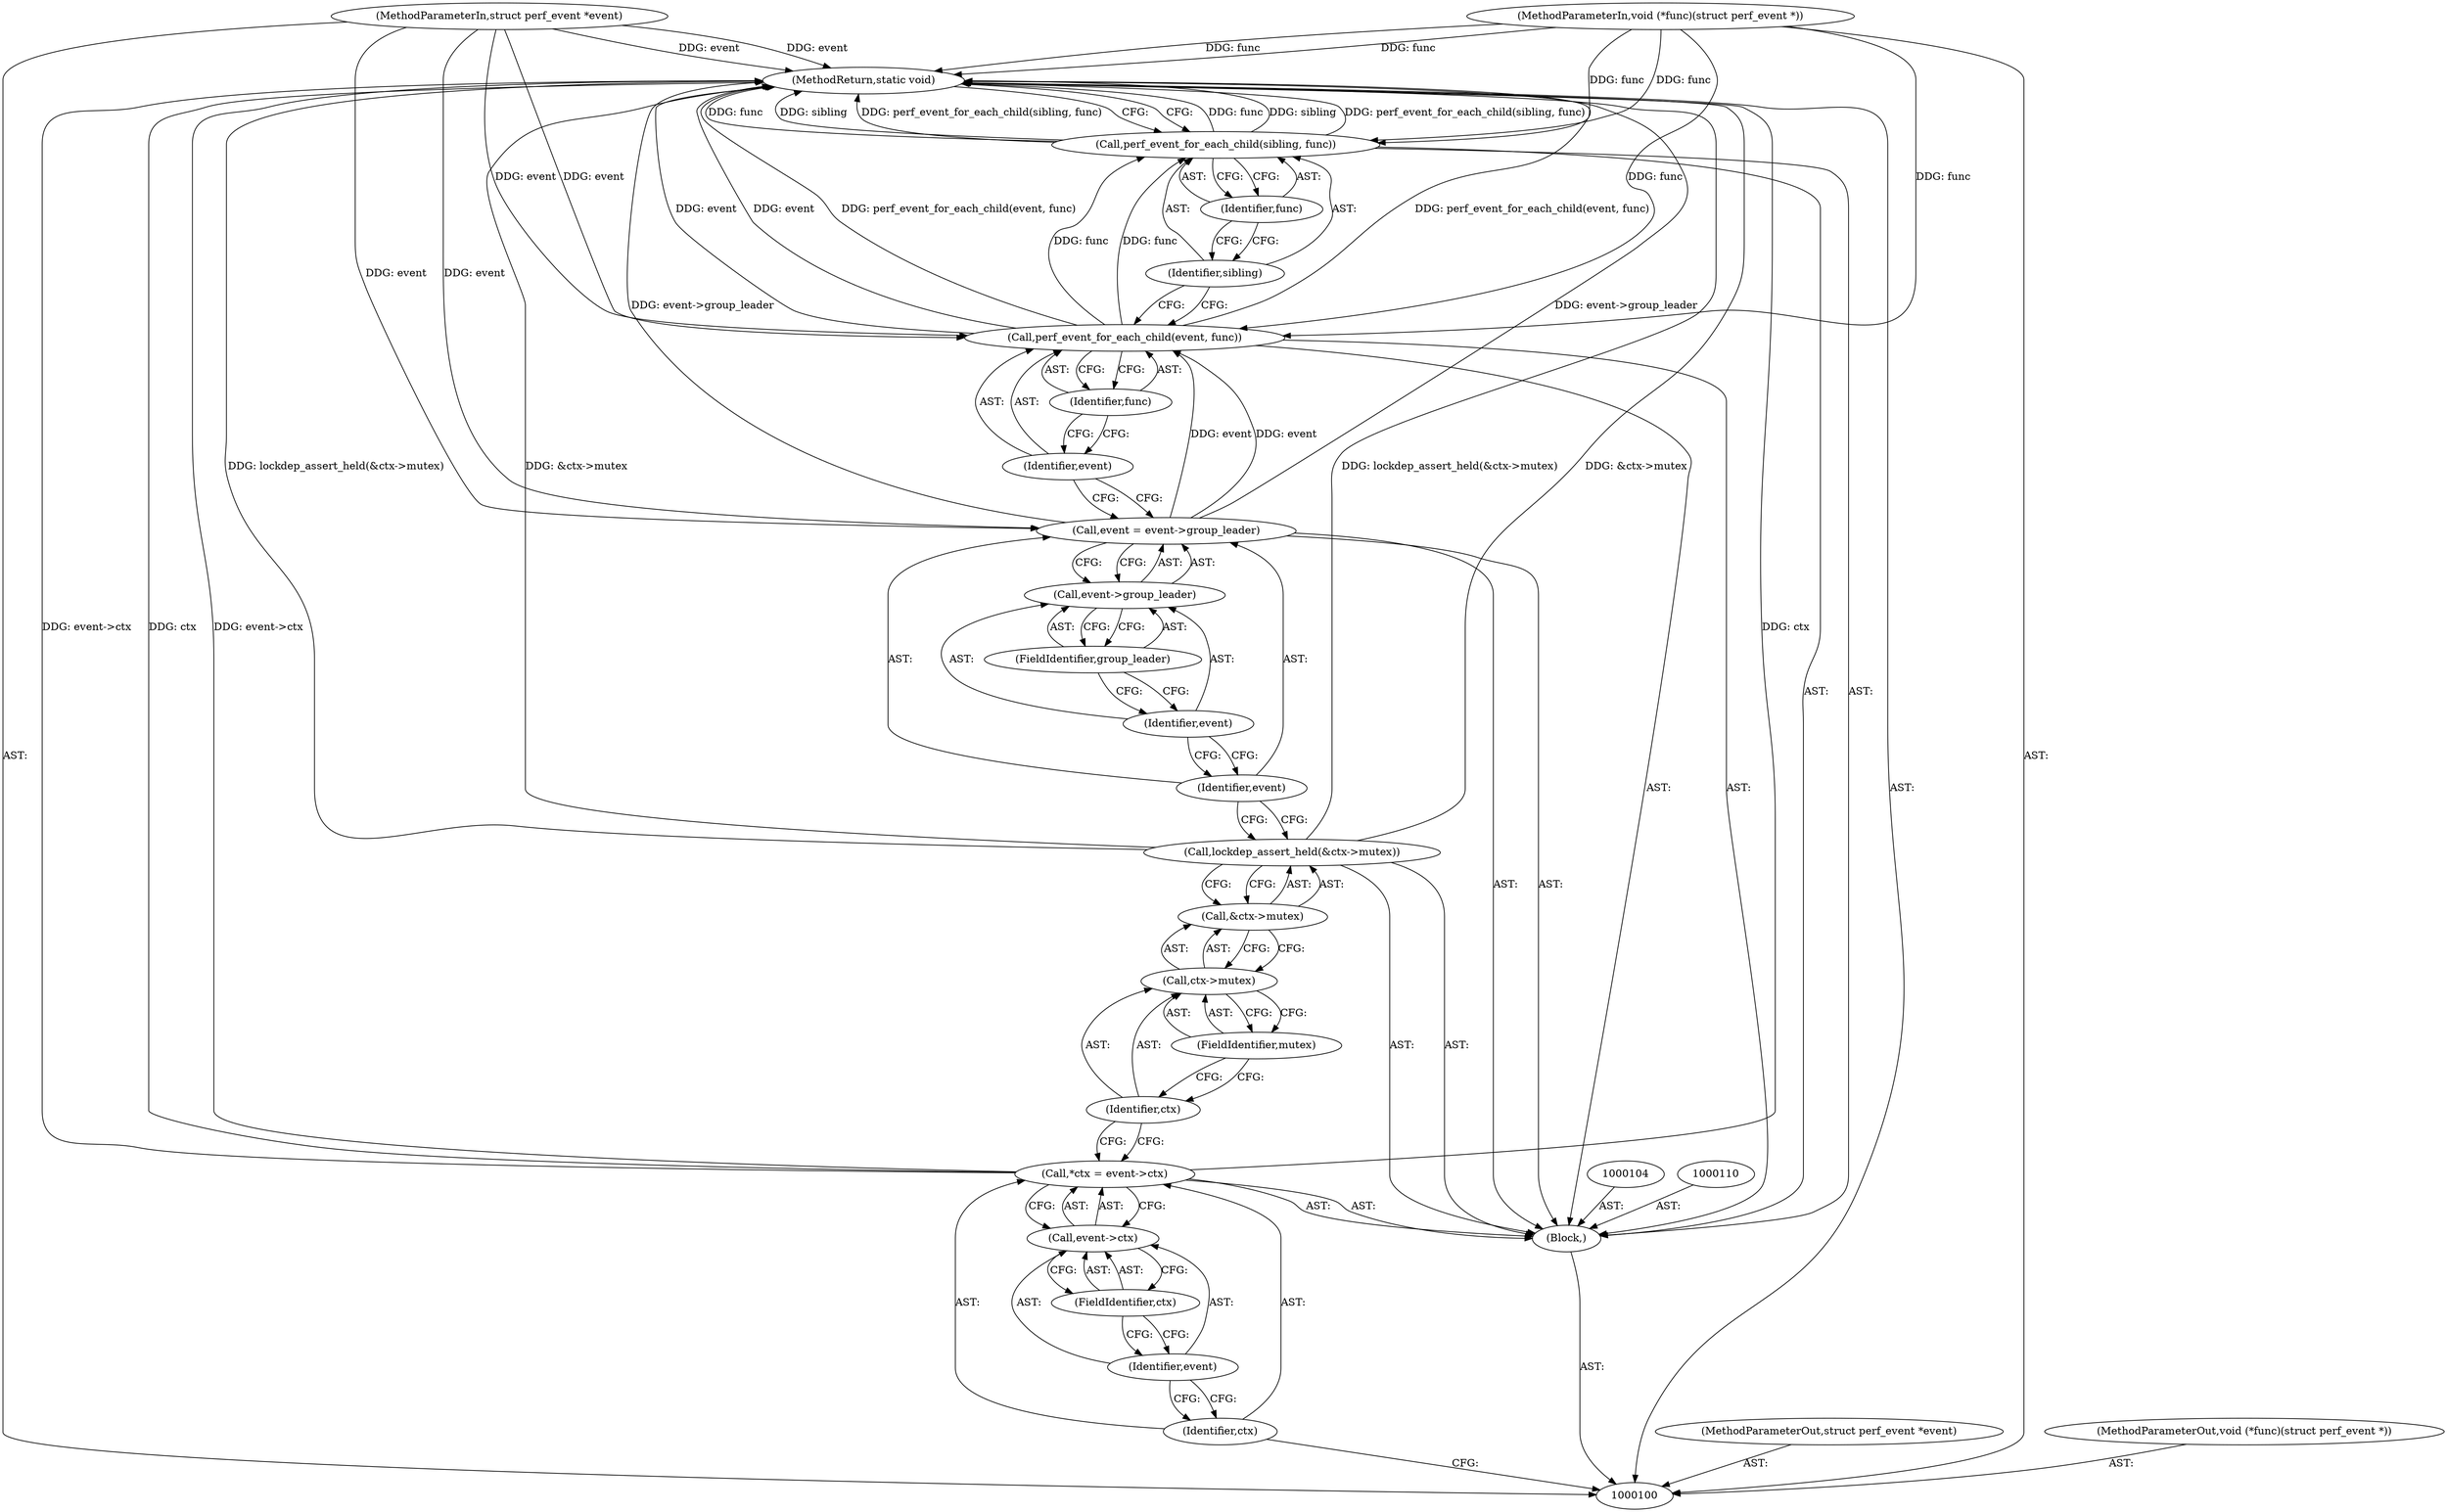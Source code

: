 digraph "0_linux_f63a8daa5812afef4f06c962351687e1ff9ccb2b_2" {
"1000127" [label="(MethodReturn,static void)"];
"1000101" [label="(MethodParameterIn,struct perf_event *event)"];
"1000157" [label="(MethodParameterOut,struct perf_event *event)"];
"1000121" [label="(Call,perf_event_for_each_child(event, func))"];
"1000122" [label="(Identifier,event)"];
"1000123" [label="(Identifier,func)"];
"1000125" [label="(Identifier,sibling)"];
"1000124" [label="(Call,perf_event_for_each_child(sibling, func))"];
"1000126" [label="(Identifier,func)"];
"1000102" [label="(MethodParameterIn,void (*func)(struct perf_event *))"];
"1000158" [label="(MethodParameterOut,void (*func)(struct perf_event *))"];
"1000103" [label="(Block,)"];
"1000105" [label="(Call,*ctx = event->ctx)"];
"1000106" [label="(Identifier,ctx)"];
"1000107" [label="(Call,event->ctx)"];
"1000108" [label="(Identifier,event)"];
"1000109" [label="(FieldIdentifier,ctx)"];
"1000111" [label="(Call,lockdep_assert_held(&ctx->mutex))"];
"1000112" [label="(Call,&ctx->mutex)"];
"1000113" [label="(Call,ctx->mutex)"];
"1000114" [label="(Identifier,ctx)"];
"1000115" [label="(FieldIdentifier,mutex)"];
"1000118" [label="(Call,event->group_leader)"];
"1000119" [label="(Identifier,event)"];
"1000120" [label="(FieldIdentifier,group_leader)"];
"1000116" [label="(Call,event = event->group_leader)"];
"1000117" [label="(Identifier,event)"];
"1000127" -> "1000100"  [label="AST: "];
"1000127" -> "1000124"  [label="CFG: "];
"1000124" -> "1000127"  [label="DDG: func"];
"1000124" -> "1000127"  [label="DDG: sibling"];
"1000124" -> "1000127"  [label="DDG: perf_event_for_each_child(sibling, func)"];
"1000105" -> "1000127"  [label="DDG: event->ctx"];
"1000105" -> "1000127"  [label="DDG: ctx"];
"1000121" -> "1000127"  [label="DDG: perf_event_for_each_child(event, func)"];
"1000121" -> "1000127"  [label="DDG: event"];
"1000116" -> "1000127"  [label="DDG: event->group_leader"];
"1000101" -> "1000127"  [label="DDG: event"];
"1000102" -> "1000127"  [label="DDG: func"];
"1000111" -> "1000127"  [label="DDG: &ctx->mutex"];
"1000111" -> "1000127"  [label="DDG: lockdep_assert_held(&ctx->mutex)"];
"1000101" -> "1000100"  [label="AST: "];
"1000101" -> "1000127"  [label="DDG: event"];
"1000101" -> "1000116"  [label="DDG: event"];
"1000101" -> "1000121"  [label="DDG: event"];
"1000157" -> "1000100"  [label="AST: "];
"1000121" -> "1000103"  [label="AST: "];
"1000121" -> "1000123"  [label="CFG: "];
"1000122" -> "1000121"  [label="AST: "];
"1000123" -> "1000121"  [label="AST: "];
"1000125" -> "1000121"  [label="CFG: "];
"1000121" -> "1000127"  [label="DDG: perf_event_for_each_child(event, func)"];
"1000121" -> "1000127"  [label="DDG: event"];
"1000116" -> "1000121"  [label="DDG: event"];
"1000101" -> "1000121"  [label="DDG: event"];
"1000102" -> "1000121"  [label="DDG: func"];
"1000121" -> "1000124"  [label="DDG: func"];
"1000122" -> "1000121"  [label="AST: "];
"1000122" -> "1000116"  [label="CFG: "];
"1000123" -> "1000122"  [label="CFG: "];
"1000123" -> "1000121"  [label="AST: "];
"1000123" -> "1000122"  [label="CFG: "];
"1000121" -> "1000123"  [label="CFG: "];
"1000125" -> "1000124"  [label="AST: "];
"1000125" -> "1000121"  [label="CFG: "];
"1000126" -> "1000125"  [label="CFG: "];
"1000124" -> "1000103"  [label="AST: "];
"1000124" -> "1000126"  [label="CFG: "];
"1000125" -> "1000124"  [label="AST: "];
"1000126" -> "1000124"  [label="AST: "];
"1000127" -> "1000124"  [label="CFG: "];
"1000124" -> "1000127"  [label="DDG: func"];
"1000124" -> "1000127"  [label="DDG: sibling"];
"1000124" -> "1000127"  [label="DDG: perf_event_for_each_child(sibling, func)"];
"1000121" -> "1000124"  [label="DDG: func"];
"1000102" -> "1000124"  [label="DDG: func"];
"1000126" -> "1000124"  [label="AST: "];
"1000126" -> "1000125"  [label="CFG: "];
"1000124" -> "1000126"  [label="CFG: "];
"1000102" -> "1000100"  [label="AST: "];
"1000102" -> "1000127"  [label="DDG: func"];
"1000102" -> "1000121"  [label="DDG: func"];
"1000102" -> "1000124"  [label="DDG: func"];
"1000158" -> "1000100"  [label="AST: "];
"1000103" -> "1000100"  [label="AST: "];
"1000104" -> "1000103"  [label="AST: "];
"1000105" -> "1000103"  [label="AST: "];
"1000110" -> "1000103"  [label="AST: "];
"1000111" -> "1000103"  [label="AST: "];
"1000116" -> "1000103"  [label="AST: "];
"1000121" -> "1000103"  [label="AST: "];
"1000124" -> "1000103"  [label="AST: "];
"1000105" -> "1000103"  [label="AST: "];
"1000105" -> "1000107"  [label="CFG: "];
"1000106" -> "1000105"  [label="AST: "];
"1000107" -> "1000105"  [label="AST: "];
"1000114" -> "1000105"  [label="CFG: "];
"1000105" -> "1000127"  [label="DDG: event->ctx"];
"1000105" -> "1000127"  [label="DDG: ctx"];
"1000106" -> "1000105"  [label="AST: "];
"1000106" -> "1000100"  [label="CFG: "];
"1000108" -> "1000106"  [label="CFG: "];
"1000107" -> "1000105"  [label="AST: "];
"1000107" -> "1000109"  [label="CFG: "];
"1000108" -> "1000107"  [label="AST: "];
"1000109" -> "1000107"  [label="AST: "];
"1000105" -> "1000107"  [label="CFG: "];
"1000108" -> "1000107"  [label="AST: "];
"1000108" -> "1000106"  [label="CFG: "];
"1000109" -> "1000108"  [label="CFG: "];
"1000109" -> "1000107"  [label="AST: "];
"1000109" -> "1000108"  [label="CFG: "];
"1000107" -> "1000109"  [label="CFG: "];
"1000111" -> "1000103"  [label="AST: "];
"1000111" -> "1000112"  [label="CFG: "];
"1000112" -> "1000111"  [label="AST: "];
"1000117" -> "1000111"  [label="CFG: "];
"1000111" -> "1000127"  [label="DDG: &ctx->mutex"];
"1000111" -> "1000127"  [label="DDG: lockdep_assert_held(&ctx->mutex)"];
"1000112" -> "1000111"  [label="AST: "];
"1000112" -> "1000113"  [label="CFG: "];
"1000113" -> "1000112"  [label="AST: "];
"1000111" -> "1000112"  [label="CFG: "];
"1000113" -> "1000112"  [label="AST: "];
"1000113" -> "1000115"  [label="CFG: "];
"1000114" -> "1000113"  [label="AST: "];
"1000115" -> "1000113"  [label="AST: "];
"1000112" -> "1000113"  [label="CFG: "];
"1000114" -> "1000113"  [label="AST: "];
"1000114" -> "1000105"  [label="CFG: "];
"1000115" -> "1000114"  [label="CFG: "];
"1000115" -> "1000113"  [label="AST: "];
"1000115" -> "1000114"  [label="CFG: "];
"1000113" -> "1000115"  [label="CFG: "];
"1000118" -> "1000116"  [label="AST: "];
"1000118" -> "1000120"  [label="CFG: "];
"1000119" -> "1000118"  [label="AST: "];
"1000120" -> "1000118"  [label="AST: "];
"1000116" -> "1000118"  [label="CFG: "];
"1000119" -> "1000118"  [label="AST: "];
"1000119" -> "1000117"  [label="CFG: "];
"1000120" -> "1000119"  [label="CFG: "];
"1000120" -> "1000118"  [label="AST: "];
"1000120" -> "1000119"  [label="CFG: "];
"1000118" -> "1000120"  [label="CFG: "];
"1000116" -> "1000103"  [label="AST: "];
"1000116" -> "1000118"  [label="CFG: "];
"1000117" -> "1000116"  [label="AST: "];
"1000118" -> "1000116"  [label="AST: "];
"1000122" -> "1000116"  [label="CFG: "];
"1000116" -> "1000127"  [label="DDG: event->group_leader"];
"1000101" -> "1000116"  [label="DDG: event"];
"1000116" -> "1000121"  [label="DDG: event"];
"1000117" -> "1000116"  [label="AST: "];
"1000117" -> "1000111"  [label="CFG: "];
"1000119" -> "1000117"  [label="CFG: "];
}
